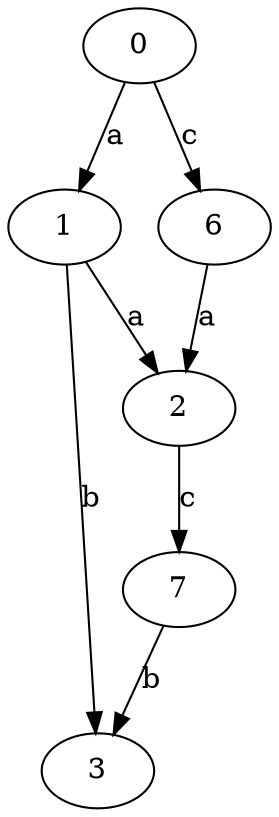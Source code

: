 strict digraph  {
1;
2;
0;
3;
6;
7;
1 -> 2  [label=a];
1 -> 3  [label=b];
2 -> 7  [label=c];
0 -> 1  [label=a];
0 -> 6  [label=c];
6 -> 2  [label=a];
7 -> 3  [label=b];
}
